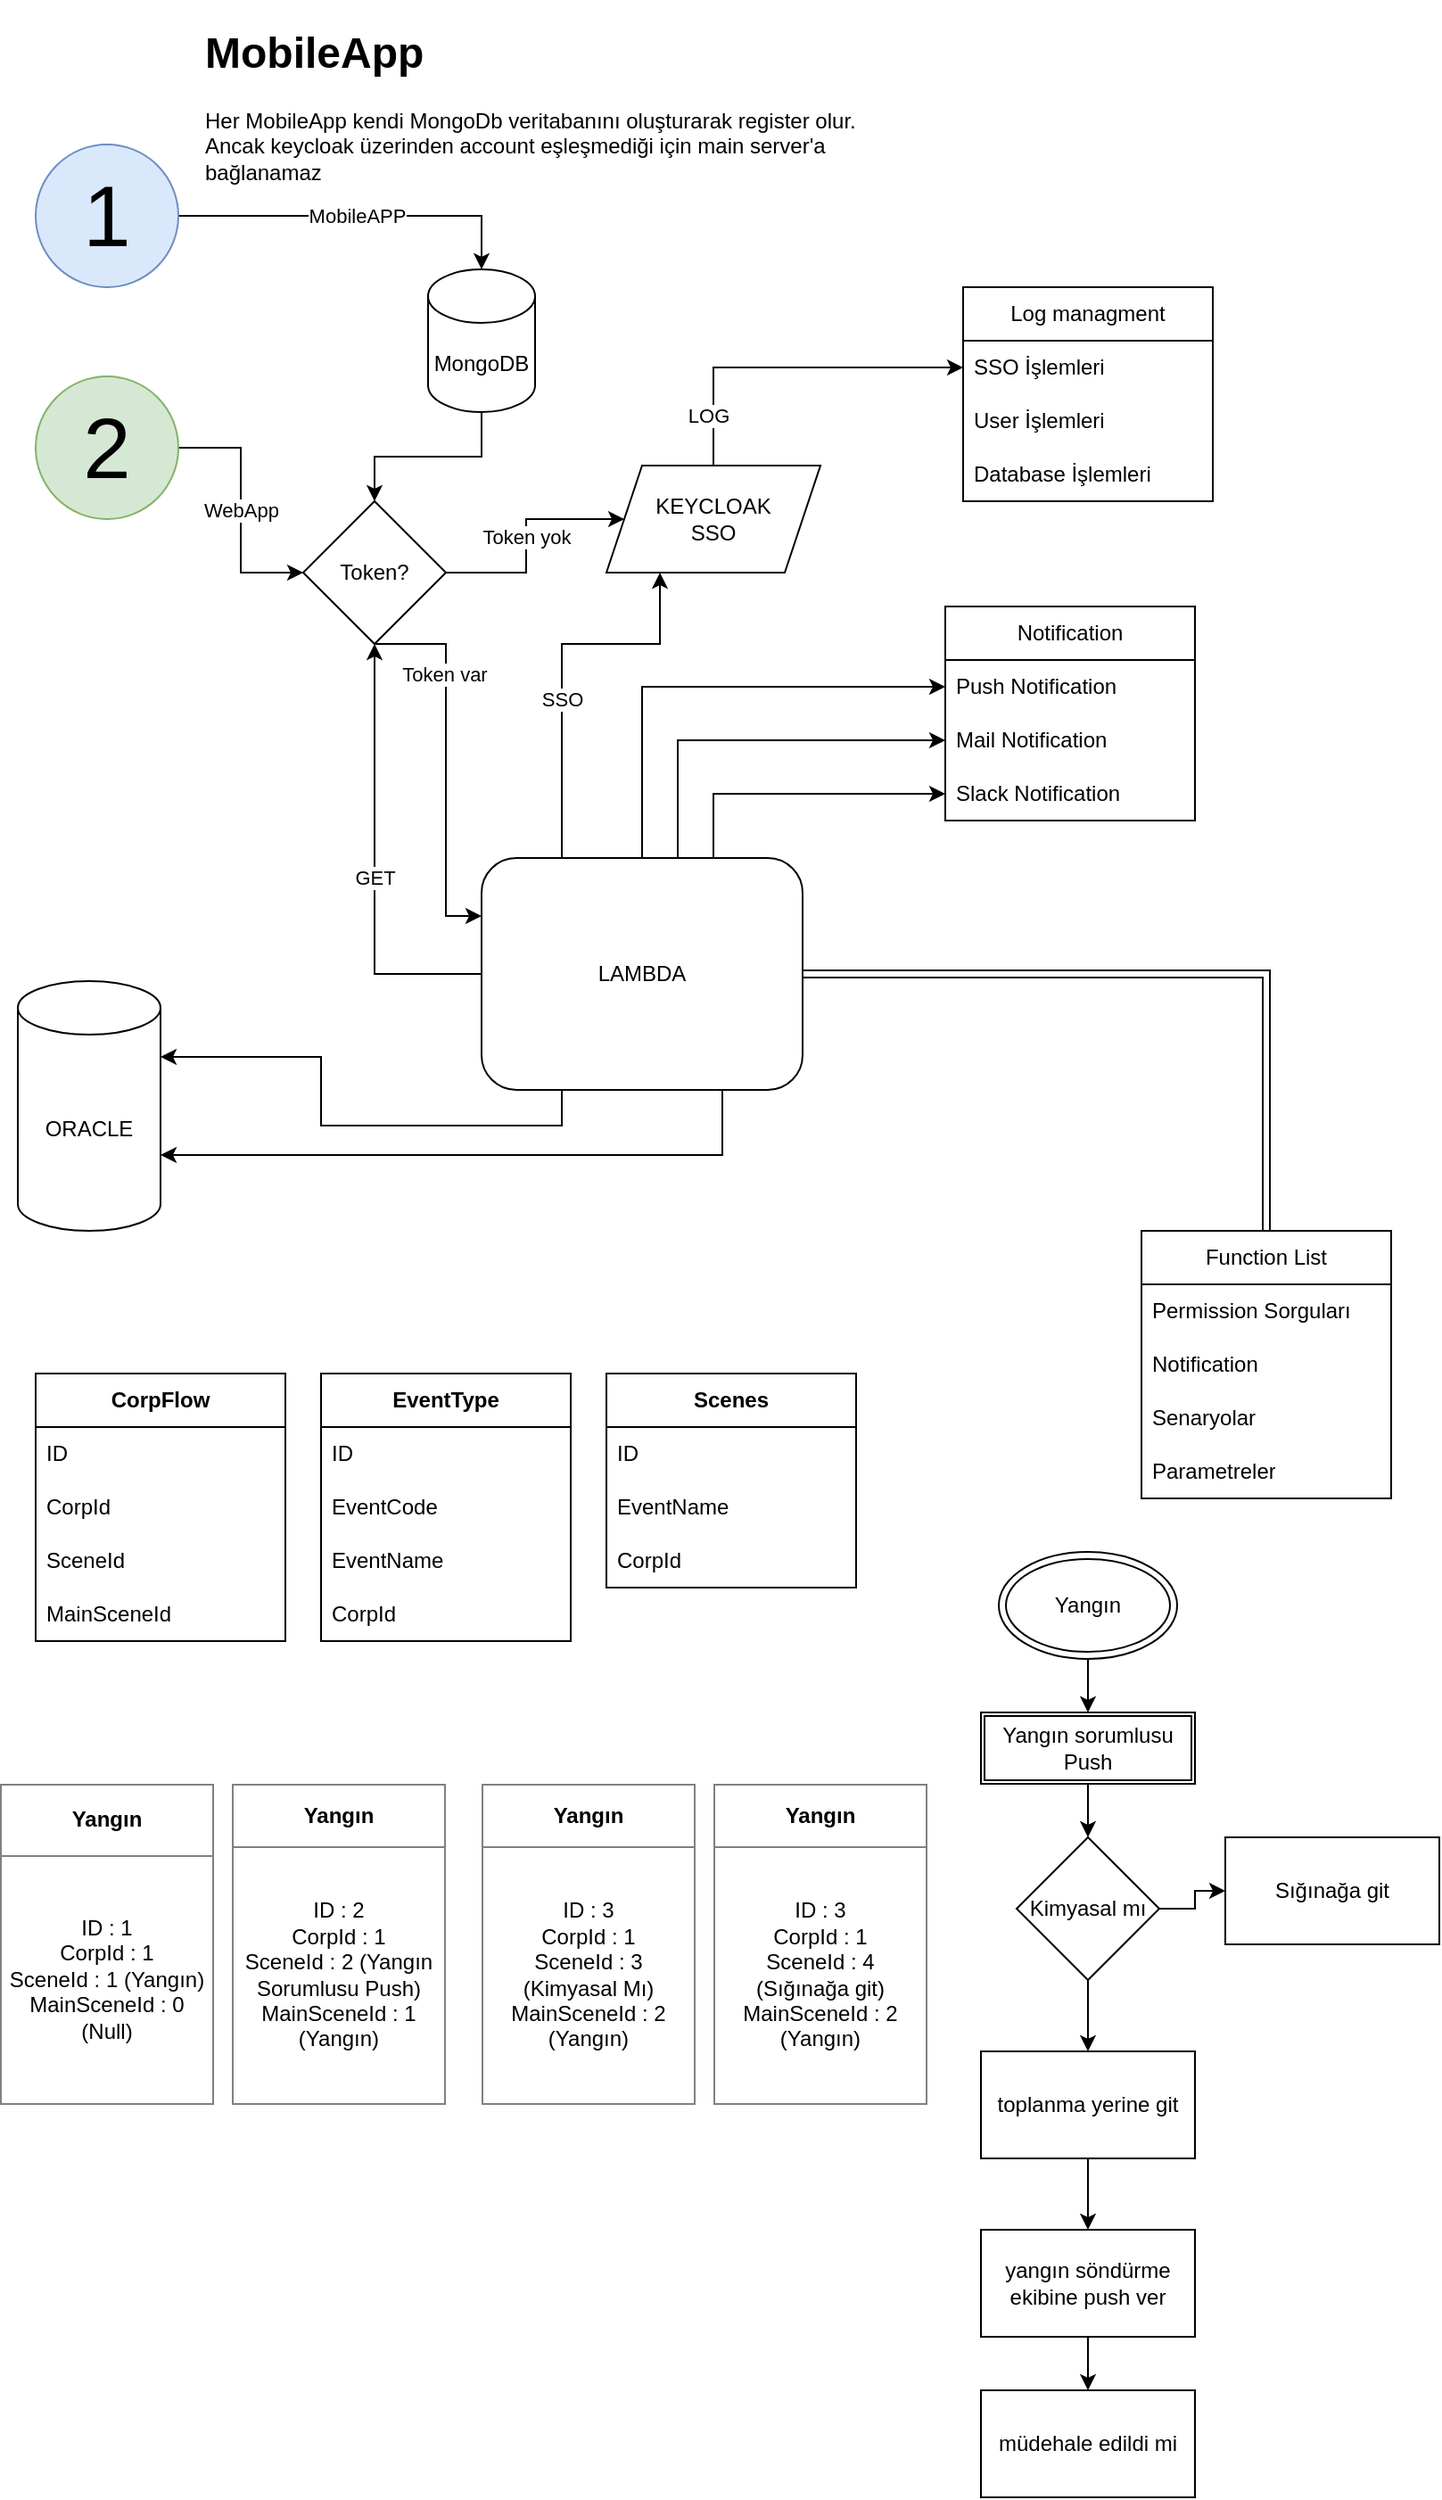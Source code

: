<mxfile version="21.1.5" type="github">
  <diagram id="C5RBs43oDa-KdzZeNtuy" name="Page-1">
    <mxGraphModel dx="1434" dy="749" grid="1" gridSize="10" guides="1" tooltips="1" connect="1" arrows="1" fold="1" page="1" pageScale="1" pageWidth="827" pageHeight="1169" math="0" shadow="0">
      <root>
        <mxCell id="WIyWlLk6GJQsqaUBKTNV-0" />
        <mxCell id="WIyWlLk6GJQsqaUBKTNV-1" parent="WIyWlLk6GJQsqaUBKTNV-0" />
        <mxCell id="HdJTnQoszHruhpzJ2h9A-5" value="MobileAPP" style="edgeStyle=orthogonalEdgeStyle;rounded=0;orthogonalLoop=1;jettySize=auto;html=1;entryX=0.5;entryY=0;entryDx=0;entryDy=0;entryPerimeter=0;" edge="1" parent="WIyWlLk6GJQsqaUBKTNV-1" source="HdJTnQoszHruhpzJ2h9A-1" target="HdJTnQoszHruhpzJ2h9A-15">
          <mxGeometry relative="1" as="geometry">
            <mxPoint x="290" y="161" as="targetPoint" />
          </mxGeometry>
        </mxCell>
        <mxCell id="HdJTnQoszHruhpzJ2h9A-1" value="&lt;font style=&quot;font-size: 48px;&quot;&gt;1&lt;/font&gt;" style="ellipse;whiteSpace=wrap;html=1;aspect=fixed;fillColor=#dae8fc;strokeColor=#6c8ebf;" vertex="1" parent="WIyWlLk6GJQsqaUBKTNV-1">
          <mxGeometry x="40" y="111" width="80" height="80" as="geometry" />
        </mxCell>
        <mxCell id="HdJTnQoszHruhpzJ2h9A-4" value="WebApp" style="edgeStyle=orthogonalEdgeStyle;rounded=0;orthogonalLoop=1;jettySize=auto;html=1;" edge="1" parent="WIyWlLk6GJQsqaUBKTNV-1" source="HdJTnQoszHruhpzJ2h9A-2" target="HdJTnQoszHruhpzJ2h9A-38">
          <mxGeometry relative="1" as="geometry">
            <mxPoint x="230" y="351" as="targetPoint" />
          </mxGeometry>
        </mxCell>
        <mxCell id="HdJTnQoszHruhpzJ2h9A-2" value="&lt;font style=&quot;font-size: 48px;&quot;&gt;2&lt;/font&gt;" style="ellipse;whiteSpace=wrap;html=1;aspect=fixed;fillColor=#d5e8d4;strokeColor=#82b366;" vertex="1" parent="WIyWlLk6GJQsqaUBKTNV-1">
          <mxGeometry x="40" y="241" width="80" height="80" as="geometry" />
        </mxCell>
        <mxCell id="HdJTnQoszHruhpzJ2h9A-22" style="edgeStyle=orthogonalEdgeStyle;rounded=0;orthogonalLoop=1;jettySize=auto;html=1;entryX=0.5;entryY=0;entryDx=0;entryDy=0;" edge="1" parent="WIyWlLk6GJQsqaUBKTNV-1" source="HdJTnQoszHruhpzJ2h9A-15" target="HdJTnQoszHruhpzJ2h9A-38">
          <mxGeometry relative="1" as="geometry">
            <mxPoint x="430" y="191" as="targetPoint" />
          </mxGeometry>
        </mxCell>
        <mxCell id="HdJTnQoszHruhpzJ2h9A-15" value="MongoDB" style="shape=cylinder3;whiteSpace=wrap;html=1;boundedLbl=1;backgroundOutline=1;size=15;" vertex="1" parent="WIyWlLk6GJQsqaUBKTNV-1">
          <mxGeometry x="260" y="181" width="60" height="80" as="geometry" />
        </mxCell>
        <mxCell id="HdJTnQoszHruhpzJ2h9A-62" style="edgeStyle=orthogonalEdgeStyle;rounded=0;orthogonalLoop=1;jettySize=auto;html=1;entryX=0;entryY=0.5;entryDx=0;entryDy=0;" edge="1" parent="WIyWlLk6GJQsqaUBKTNV-1" source="HdJTnQoszHruhpzJ2h9A-17" target="HdJTnQoszHruhpzJ2h9A-59">
          <mxGeometry relative="1" as="geometry" />
        </mxCell>
        <mxCell id="HdJTnQoszHruhpzJ2h9A-63" value="LOG" style="edgeLabel;html=1;align=center;verticalAlign=middle;resizable=0;points=[];" vertex="1" connectable="0" parent="HdJTnQoszHruhpzJ2h9A-62">
          <mxGeometry x="-0.707" y="3" relative="1" as="geometry">
            <mxPoint as="offset" />
          </mxGeometry>
        </mxCell>
        <mxCell id="HdJTnQoszHruhpzJ2h9A-17" value="KEYCLOAK &lt;br&gt;SSO" style="shape=parallelogram;perimeter=parallelogramPerimeter;whiteSpace=wrap;html=1;fixedSize=1;" vertex="1" parent="WIyWlLk6GJQsqaUBKTNV-1">
          <mxGeometry x="360" y="291" width="120" height="60" as="geometry" />
        </mxCell>
        <mxCell id="HdJTnQoszHruhpzJ2h9A-21" value="&lt;h1&gt;MobileApp&lt;/h1&gt;&lt;p&gt;Her MobileApp kendi MongoDb veritabanını oluşturarak register olur. Ancak keycloak üzerinden account eşleşmediği için main server&#39;a bağlanamaz&lt;/p&gt;" style="text;html=1;strokeColor=none;fillColor=none;spacing=5;spacingTop=-20;whiteSpace=wrap;overflow=hidden;rounded=0;" vertex="1" parent="WIyWlLk6GJQsqaUBKTNV-1">
          <mxGeometry x="130" y="40" width="390" height="100" as="geometry" />
        </mxCell>
        <mxCell id="HdJTnQoszHruhpzJ2h9A-42" style="edgeStyle=orthogonalEdgeStyle;rounded=0;orthogonalLoop=1;jettySize=auto;html=1;entryX=0.25;entryY=1;entryDx=0;entryDy=0;exitX=0.25;exitY=0;exitDx=0;exitDy=0;" edge="1" parent="WIyWlLk6GJQsqaUBKTNV-1" source="HdJTnQoszHruhpzJ2h9A-24" target="HdJTnQoszHruhpzJ2h9A-17">
          <mxGeometry relative="1" as="geometry">
            <Array as="points">
              <mxPoint x="335" y="391" />
              <mxPoint x="390" y="391" />
            </Array>
          </mxGeometry>
        </mxCell>
        <mxCell id="HdJTnQoszHruhpzJ2h9A-46" value="SSO" style="edgeLabel;html=1;align=center;verticalAlign=middle;resizable=0;points=[];" vertex="1" connectable="0" parent="HdJTnQoszHruhpzJ2h9A-42">
          <mxGeometry x="-0.182" y="-1" relative="1" as="geometry">
            <mxPoint x="-1" y="-1" as="offset" />
          </mxGeometry>
        </mxCell>
        <mxCell id="HdJTnQoszHruhpzJ2h9A-87" style="edgeStyle=orthogonalEdgeStyle;rounded=0;orthogonalLoop=1;jettySize=auto;html=1;" edge="1" parent="WIyWlLk6GJQsqaUBKTNV-1" source="HdJTnQoszHruhpzJ2h9A-24" target="HdJTnQoszHruhpzJ2h9A-83">
          <mxGeometry relative="1" as="geometry">
            <Array as="points">
              <mxPoint x="400" y="445" />
            </Array>
          </mxGeometry>
        </mxCell>
        <mxCell id="HdJTnQoszHruhpzJ2h9A-93" style="edgeStyle=orthogonalEdgeStyle;rounded=0;orthogonalLoop=1;jettySize=auto;html=1;entryX=0.5;entryY=1;entryDx=0;entryDy=0;" edge="1" parent="WIyWlLk6GJQsqaUBKTNV-1" source="HdJTnQoszHruhpzJ2h9A-24" target="HdJTnQoszHruhpzJ2h9A-38">
          <mxGeometry relative="1" as="geometry">
            <mxPoint x="230" y="400" as="targetPoint" />
          </mxGeometry>
        </mxCell>
        <mxCell id="HdJTnQoszHruhpzJ2h9A-94" value="GET" style="edgeLabel;html=1;align=center;verticalAlign=middle;resizable=0;points=[];" vertex="1" connectable="0" parent="HdJTnQoszHruhpzJ2h9A-93">
          <mxGeometry x="-0.068" relative="1" as="geometry">
            <mxPoint as="offset" />
          </mxGeometry>
        </mxCell>
        <mxCell id="HdJTnQoszHruhpzJ2h9A-95" style="edgeStyle=orthogonalEdgeStyle;rounded=0;orthogonalLoop=1;jettySize=auto;html=1;exitX=0.25;exitY=1;exitDx=0;exitDy=0;entryX=1;entryY=0;entryDx=0;entryDy=42.5;entryPerimeter=0;" edge="1" parent="WIyWlLk6GJQsqaUBKTNV-1" source="HdJTnQoszHruhpzJ2h9A-24" target="HdJTnQoszHruhpzJ2h9A-29">
          <mxGeometry relative="1" as="geometry" />
        </mxCell>
        <mxCell id="HdJTnQoszHruhpzJ2h9A-96" style="edgeStyle=orthogonalEdgeStyle;rounded=0;orthogonalLoop=1;jettySize=auto;html=1;exitX=0.75;exitY=1;exitDx=0;exitDy=0;entryX=1;entryY=0;entryDx=0;entryDy=97.5;entryPerimeter=0;" edge="1" parent="WIyWlLk6GJQsqaUBKTNV-1" source="HdJTnQoszHruhpzJ2h9A-24" target="HdJTnQoszHruhpzJ2h9A-29">
          <mxGeometry relative="1" as="geometry" />
        </mxCell>
        <mxCell id="HdJTnQoszHruhpzJ2h9A-99" style="edgeStyle=orthogonalEdgeStyle;rounded=0;orthogonalLoop=1;jettySize=auto;html=1;exitX=0.5;exitY=0;exitDx=0;exitDy=0;entryX=0;entryY=0.5;entryDx=0;entryDy=0;" edge="1" parent="WIyWlLk6GJQsqaUBKTNV-1" source="HdJTnQoszHruhpzJ2h9A-24" target="HdJTnQoszHruhpzJ2h9A-82">
          <mxGeometry relative="1" as="geometry" />
        </mxCell>
        <mxCell id="HdJTnQoszHruhpzJ2h9A-100" style="edgeStyle=orthogonalEdgeStyle;rounded=0;orthogonalLoop=1;jettySize=auto;html=1;exitX=0.75;exitY=0;exitDx=0;exitDy=0;entryX=0;entryY=0.5;entryDx=0;entryDy=0;" edge="1" parent="WIyWlLk6GJQsqaUBKTNV-1" source="HdJTnQoszHruhpzJ2h9A-24" target="HdJTnQoszHruhpzJ2h9A-84">
          <mxGeometry relative="1" as="geometry">
            <Array as="points">
              <mxPoint x="420" y="511" />
              <mxPoint x="420" y="475" />
            </Array>
          </mxGeometry>
        </mxCell>
        <mxCell id="HdJTnQoszHruhpzJ2h9A-101" style="edgeStyle=orthogonalEdgeStyle;rounded=0;orthogonalLoop=1;jettySize=auto;html=1;exitX=1;exitY=0.5;exitDx=0;exitDy=0;entryX=0.5;entryY=0;entryDx=0;entryDy=0;shape=link;" edge="1" parent="WIyWlLk6GJQsqaUBKTNV-1" source="HdJTnQoszHruhpzJ2h9A-24" target="HdJTnQoszHruhpzJ2h9A-69">
          <mxGeometry relative="1" as="geometry" />
        </mxCell>
        <mxCell id="HdJTnQoszHruhpzJ2h9A-24" value="LAMBDA" style="rounded=1;whiteSpace=wrap;html=1;" vertex="1" parent="WIyWlLk6GJQsqaUBKTNV-1">
          <mxGeometry x="290" y="511" width="180" height="130" as="geometry" />
        </mxCell>
        <mxCell id="HdJTnQoszHruhpzJ2h9A-29" value="ORACLE" style="shape=cylinder3;whiteSpace=wrap;html=1;boundedLbl=1;backgroundOutline=1;size=15;" vertex="1" parent="WIyWlLk6GJQsqaUBKTNV-1">
          <mxGeometry x="30" y="580" width="80" height="140" as="geometry" />
        </mxCell>
        <mxCell id="HdJTnQoszHruhpzJ2h9A-39" value="Token yok" style="edgeStyle=orthogonalEdgeStyle;rounded=0;orthogonalLoop=1;jettySize=auto;html=1;entryX=0;entryY=0.5;entryDx=0;entryDy=0;" edge="1" parent="WIyWlLk6GJQsqaUBKTNV-1" source="HdJTnQoszHruhpzJ2h9A-38" target="HdJTnQoszHruhpzJ2h9A-17">
          <mxGeometry relative="1" as="geometry" />
        </mxCell>
        <mxCell id="HdJTnQoszHruhpzJ2h9A-79" style="edgeStyle=orthogonalEdgeStyle;rounded=0;orthogonalLoop=1;jettySize=auto;html=1;exitX=0.5;exitY=1;exitDx=0;exitDy=0;entryX=0;entryY=0.25;entryDx=0;entryDy=0;" edge="1" parent="WIyWlLk6GJQsqaUBKTNV-1" source="HdJTnQoszHruhpzJ2h9A-38" target="HdJTnQoszHruhpzJ2h9A-24">
          <mxGeometry relative="1" as="geometry">
            <Array as="points">
              <mxPoint x="270" y="391" />
              <mxPoint x="270" y="544" />
            </Array>
          </mxGeometry>
        </mxCell>
        <mxCell id="HdJTnQoszHruhpzJ2h9A-80" value="Token var" style="edgeLabel;html=1;align=center;verticalAlign=middle;resizable=0;points=[];" vertex="1" connectable="0" parent="HdJTnQoszHruhpzJ2h9A-79">
          <mxGeometry x="-0.464" y="-1" relative="1" as="geometry">
            <mxPoint as="offset" />
          </mxGeometry>
        </mxCell>
        <mxCell id="HdJTnQoszHruhpzJ2h9A-38" value="Token?" style="rhombus;whiteSpace=wrap;html=1;" vertex="1" parent="WIyWlLk6GJQsqaUBKTNV-1">
          <mxGeometry x="190" y="311" width="80" height="80" as="geometry" />
        </mxCell>
        <mxCell id="HdJTnQoszHruhpzJ2h9A-58" value="Log managment" style="swimlane;fontStyle=0;childLayout=stackLayout;horizontal=1;startSize=30;horizontalStack=0;resizeParent=1;resizeParentMax=0;resizeLast=0;collapsible=1;marginBottom=0;whiteSpace=wrap;html=1;" vertex="1" parent="WIyWlLk6GJQsqaUBKTNV-1">
          <mxGeometry x="560" y="191" width="140" height="120" as="geometry" />
        </mxCell>
        <mxCell id="HdJTnQoszHruhpzJ2h9A-59" value="SSO İşlemleri" style="text;strokeColor=none;fillColor=none;align=left;verticalAlign=middle;spacingLeft=4;spacingRight=4;overflow=hidden;points=[[0,0.5],[1,0.5]];portConstraint=eastwest;rotatable=0;whiteSpace=wrap;html=1;" vertex="1" parent="HdJTnQoszHruhpzJ2h9A-58">
          <mxGeometry y="30" width="140" height="30" as="geometry" />
        </mxCell>
        <mxCell id="HdJTnQoszHruhpzJ2h9A-60" value="User İşlemleri" style="text;strokeColor=none;fillColor=none;align=left;verticalAlign=middle;spacingLeft=4;spacingRight=4;overflow=hidden;points=[[0,0.5],[1,0.5]];portConstraint=eastwest;rotatable=0;whiteSpace=wrap;html=1;" vertex="1" parent="HdJTnQoszHruhpzJ2h9A-58">
          <mxGeometry y="60" width="140" height="30" as="geometry" />
        </mxCell>
        <mxCell id="HdJTnQoszHruhpzJ2h9A-61" value="Database İşlemleri" style="text;strokeColor=none;fillColor=none;align=left;verticalAlign=middle;spacingLeft=4;spacingRight=4;overflow=hidden;points=[[0,0.5],[1,0.5]];portConstraint=eastwest;rotatable=0;whiteSpace=wrap;html=1;" vertex="1" parent="HdJTnQoszHruhpzJ2h9A-58">
          <mxGeometry y="90" width="140" height="30" as="geometry" />
        </mxCell>
        <mxCell id="HdJTnQoszHruhpzJ2h9A-69" value="Function List" style="swimlane;fontStyle=0;childLayout=stackLayout;horizontal=1;startSize=30;horizontalStack=0;resizeParent=1;resizeParentMax=0;resizeLast=0;collapsible=1;marginBottom=0;whiteSpace=wrap;html=1;" vertex="1" parent="WIyWlLk6GJQsqaUBKTNV-1">
          <mxGeometry x="660" y="720" width="140" height="150" as="geometry">
            <mxRectangle x="660" y="720" width="110" height="30" as="alternateBounds" />
          </mxGeometry>
        </mxCell>
        <mxCell id="HdJTnQoszHruhpzJ2h9A-70" value="Permission Sorguları" style="text;strokeColor=none;fillColor=none;align=left;verticalAlign=middle;spacingLeft=4;spacingRight=4;overflow=hidden;points=[[0,0.5],[1,0.5]];portConstraint=eastwest;rotatable=0;whiteSpace=wrap;html=1;" vertex="1" parent="HdJTnQoszHruhpzJ2h9A-69">
          <mxGeometry y="30" width="140" height="30" as="geometry" />
        </mxCell>
        <mxCell id="HdJTnQoszHruhpzJ2h9A-71" value="Notification&amp;nbsp;" style="text;strokeColor=none;fillColor=none;align=left;verticalAlign=middle;spacingLeft=4;spacingRight=4;overflow=hidden;points=[[0,0.5],[1,0.5]];portConstraint=eastwest;rotatable=0;whiteSpace=wrap;html=1;" vertex="1" parent="HdJTnQoszHruhpzJ2h9A-69">
          <mxGeometry y="60" width="140" height="30" as="geometry" />
        </mxCell>
        <mxCell id="HdJTnQoszHruhpzJ2h9A-72" value="Senaryolar" style="text;strokeColor=none;fillColor=none;align=left;verticalAlign=middle;spacingLeft=4;spacingRight=4;overflow=hidden;points=[[0,0.5],[1,0.5]];portConstraint=eastwest;rotatable=0;whiteSpace=wrap;html=1;" vertex="1" parent="HdJTnQoszHruhpzJ2h9A-69">
          <mxGeometry y="90" width="140" height="30" as="geometry" />
        </mxCell>
        <mxCell id="HdJTnQoszHruhpzJ2h9A-102" value="Parametreler" style="text;strokeColor=none;fillColor=none;align=left;verticalAlign=middle;spacingLeft=4;spacingRight=4;overflow=hidden;points=[[0,0.5],[1,0.5]];portConstraint=eastwest;rotatable=0;whiteSpace=wrap;html=1;" vertex="1" parent="HdJTnQoszHruhpzJ2h9A-69">
          <mxGeometry y="120" width="140" height="30" as="geometry" />
        </mxCell>
        <mxCell id="HdJTnQoszHruhpzJ2h9A-81" value="Notification" style="swimlane;fontStyle=0;childLayout=stackLayout;horizontal=1;startSize=30;horizontalStack=0;resizeParent=1;resizeParentMax=0;resizeLast=0;collapsible=1;marginBottom=0;whiteSpace=wrap;html=1;" vertex="1" parent="WIyWlLk6GJQsqaUBKTNV-1">
          <mxGeometry x="550" y="370" width="140" height="120" as="geometry" />
        </mxCell>
        <mxCell id="HdJTnQoszHruhpzJ2h9A-82" value="Push Notification" style="text;strokeColor=none;fillColor=none;align=left;verticalAlign=middle;spacingLeft=4;spacingRight=4;overflow=hidden;points=[[0,0.5],[1,0.5]];portConstraint=eastwest;rotatable=0;whiteSpace=wrap;html=1;" vertex="1" parent="HdJTnQoszHruhpzJ2h9A-81">
          <mxGeometry y="30" width="140" height="30" as="geometry" />
        </mxCell>
        <mxCell id="HdJTnQoszHruhpzJ2h9A-83" value="Mail Notification" style="text;strokeColor=none;fillColor=none;align=left;verticalAlign=middle;spacingLeft=4;spacingRight=4;overflow=hidden;points=[[0,0.5],[1,0.5]];portConstraint=eastwest;rotatable=0;whiteSpace=wrap;html=1;" vertex="1" parent="HdJTnQoszHruhpzJ2h9A-81">
          <mxGeometry y="60" width="140" height="30" as="geometry" />
        </mxCell>
        <mxCell id="HdJTnQoszHruhpzJ2h9A-84" value="Slack Notification" style="text;strokeColor=none;fillColor=none;align=left;verticalAlign=middle;spacingLeft=4;spacingRight=4;overflow=hidden;points=[[0,0.5],[1,0.5]];portConstraint=eastwest;rotatable=0;whiteSpace=wrap;html=1;" vertex="1" parent="HdJTnQoszHruhpzJ2h9A-81">
          <mxGeometry y="90" width="140" height="30" as="geometry" />
        </mxCell>
        <mxCell id="HdJTnQoszHruhpzJ2h9A-104" value="CorpFlow" style="swimlane;fontStyle=1;childLayout=stackLayout;horizontal=1;startSize=30;horizontalStack=0;resizeParent=1;resizeParentMax=0;resizeLast=0;collapsible=1;marginBottom=0;whiteSpace=wrap;html=1;" vertex="1" parent="WIyWlLk6GJQsqaUBKTNV-1">
          <mxGeometry x="40" y="800" width="140" height="150" as="geometry" />
        </mxCell>
        <mxCell id="HdJTnQoszHruhpzJ2h9A-105" value="ID" style="text;strokeColor=none;fillColor=none;align=left;verticalAlign=middle;spacingLeft=4;spacingRight=4;overflow=hidden;points=[[0,0.5],[1,0.5]];portConstraint=eastwest;rotatable=0;whiteSpace=wrap;html=1;" vertex="1" parent="HdJTnQoszHruhpzJ2h9A-104">
          <mxGeometry y="30" width="140" height="30" as="geometry" />
        </mxCell>
        <mxCell id="HdJTnQoszHruhpzJ2h9A-106" value="CorpId" style="text;strokeColor=none;fillColor=none;align=left;verticalAlign=middle;spacingLeft=4;spacingRight=4;overflow=hidden;points=[[0,0.5],[1,0.5]];portConstraint=eastwest;rotatable=0;whiteSpace=wrap;html=1;" vertex="1" parent="HdJTnQoszHruhpzJ2h9A-104">
          <mxGeometry y="60" width="140" height="30" as="geometry" />
        </mxCell>
        <mxCell id="HdJTnQoszHruhpzJ2h9A-107" value="SceneId" style="text;strokeColor=none;fillColor=none;align=left;verticalAlign=middle;spacingLeft=4;spacingRight=4;overflow=hidden;points=[[0,0.5],[1,0.5]];portConstraint=eastwest;rotatable=0;whiteSpace=wrap;html=1;" vertex="1" parent="HdJTnQoszHruhpzJ2h9A-104">
          <mxGeometry y="90" width="140" height="30" as="geometry" />
        </mxCell>
        <mxCell id="HdJTnQoszHruhpzJ2h9A-108" value="MainSceneId" style="text;strokeColor=none;fillColor=none;align=left;verticalAlign=middle;spacingLeft=4;spacingRight=4;overflow=hidden;points=[[0,0.5],[1,0.5]];portConstraint=eastwest;rotatable=0;whiteSpace=wrap;html=1;fontStyle=0" vertex="1" parent="HdJTnQoszHruhpzJ2h9A-104">
          <mxGeometry y="120" width="140" height="30" as="geometry" />
        </mxCell>
        <mxCell id="HdJTnQoszHruhpzJ2h9A-109" value="EventType" style="swimlane;fontStyle=1;childLayout=stackLayout;horizontal=1;startSize=30;horizontalStack=0;resizeParent=1;resizeParentMax=0;resizeLast=0;collapsible=1;marginBottom=0;whiteSpace=wrap;html=1;" vertex="1" parent="WIyWlLk6GJQsqaUBKTNV-1">
          <mxGeometry x="200" y="800" width="140" height="150" as="geometry" />
        </mxCell>
        <mxCell id="HdJTnQoszHruhpzJ2h9A-110" value="ID" style="text;strokeColor=none;fillColor=none;align=left;verticalAlign=middle;spacingLeft=4;spacingRight=4;overflow=hidden;points=[[0,0.5],[1,0.5]];portConstraint=eastwest;rotatable=0;whiteSpace=wrap;html=1;" vertex="1" parent="HdJTnQoszHruhpzJ2h9A-109">
          <mxGeometry y="30" width="140" height="30" as="geometry" />
        </mxCell>
        <mxCell id="HdJTnQoszHruhpzJ2h9A-111" value="EventCode" style="text;strokeColor=none;fillColor=none;align=left;verticalAlign=middle;spacingLeft=4;spacingRight=4;overflow=hidden;points=[[0,0.5],[1,0.5]];portConstraint=eastwest;rotatable=0;whiteSpace=wrap;html=1;" vertex="1" parent="HdJTnQoszHruhpzJ2h9A-109">
          <mxGeometry y="60" width="140" height="30" as="geometry" />
        </mxCell>
        <mxCell id="HdJTnQoszHruhpzJ2h9A-112" value="EventName" style="text;strokeColor=none;fillColor=none;align=left;verticalAlign=middle;spacingLeft=4;spacingRight=4;overflow=hidden;points=[[0,0.5],[1,0.5]];portConstraint=eastwest;rotatable=0;whiteSpace=wrap;html=1;" vertex="1" parent="HdJTnQoszHruhpzJ2h9A-109">
          <mxGeometry y="90" width="140" height="30" as="geometry" />
        </mxCell>
        <mxCell id="HdJTnQoszHruhpzJ2h9A-113" value="CorpId" style="text;strokeColor=none;fillColor=none;align=left;verticalAlign=middle;spacingLeft=4;spacingRight=4;overflow=hidden;points=[[0,0.5],[1,0.5]];portConstraint=eastwest;rotatable=0;whiteSpace=wrap;html=1;fontStyle=0" vertex="1" parent="HdJTnQoszHruhpzJ2h9A-109">
          <mxGeometry y="120" width="140" height="30" as="geometry" />
        </mxCell>
        <mxCell id="HdJTnQoszHruhpzJ2h9A-114" value="Scenes" style="swimlane;fontStyle=1;childLayout=stackLayout;horizontal=1;startSize=30;horizontalStack=0;resizeParent=1;resizeParentMax=0;resizeLast=0;collapsible=1;marginBottom=0;whiteSpace=wrap;html=1;" vertex="1" parent="WIyWlLk6GJQsqaUBKTNV-1">
          <mxGeometry x="360" y="800" width="140" height="120" as="geometry" />
        </mxCell>
        <mxCell id="HdJTnQoszHruhpzJ2h9A-115" value="ID" style="text;strokeColor=none;fillColor=none;align=left;verticalAlign=middle;spacingLeft=4;spacingRight=4;overflow=hidden;points=[[0,0.5],[1,0.5]];portConstraint=eastwest;rotatable=0;whiteSpace=wrap;html=1;" vertex="1" parent="HdJTnQoszHruhpzJ2h9A-114">
          <mxGeometry y="30" width="140" height="30" as="geometry" />
        </mxCell>
        <mxCell id="HdJTnQoszHruhpzJ2h9A-117" value="EventName" style="text;strokeColor=none;fillColor=none;align=left;verticalAlign=middle;spacingLeft=4;spacingRight=4;overflow=hidden;points=[[0,0.5],[1,0.5]];portConstraint=eastwest;rotatable=0;whiteSpace=wrap;html=1;" vertex="1" parent="HdJTnQoszHruhpzJ2h9A-114">
          <mxGeometry y="60" width="140" height="30" as="geometry" />
        </mxCell>
        <mxCell id="HdJTnQoszHruhpzJ2h9A-118" value="CorpId" style="text;strokeColor=none;fillColor=none;align=left;verticalAlign=middle;spacingLeft=4;spacingRight=4;overflow=hidden;points=[[0,0.5],[1,0.5]];portConstraint=eastwest;rotatable=0;whiteSpace=wrap;html=1;fontStyle=0" vertex="1" parent="HdJTnQoszHruhpzJ2h9A-114">
          <mxGeometry y="90" width="140" height="30" as="geometry" />
        </mxCell>
        <mxCell id="HdJTnQoszHruhpzJ2h9A-122" style="edgeStyle=orthogonalEdgeStyle;rounded=0;orthogonalLoop=1;jettySize=auto;html=1;exitX=0.5;exitY=1;exitDx=0;exitDy=0;entryX=0.5;entryY=0;entryDx=0;entryDy=0;" edge="1" parent="WIyWlLk6GJQsqaUBKTNV-1" source="HdJTnQoszHruhpzJ2h9A-119" target="HdJTnQoszHruhpzJ2h9A-120">
          <mxGeometry relative="1" as="geometry" />
        </mxCell>
        <mxCell id="HdJTnQoszHruhpzJ2h9A-119" value="Yangın" style="ellipse;shape=doubleEllipse;whiteSpace=wrap;html=1;" vertex="1" parent="WIyWlLk6GJQsqaUBKTNV-1">
          <mxGeometry x="580" y="900" width="100" height="60" as="geometry" />
        </mxCell>
        <mxCell id="HdJTnQoszHruhpzJ2h9A-127" value="" style="edgeStyle=orthogonalEdgeStyle;rounded=0;orthogonalLoop=1;jettySize=auto;html=1;" edge="1" parent="WIyWlLk6GJQsqaUBKTNV-1" source="HdJTnQoszHruhpzJ2h9A-120" target="HdJTnQoszHruhpzJ2h9A-126">
          <mxGeometry relative="1" as="geometry" />
        </mxCell>
        <mxCell id="HdJTnQoszHruhpzJ2h9A-120" value="Yangın sorumlusu Push" style="shape=ext;double=1;rounded=0;whiteSpace=wrap;html=1;" vertex="1" parent="WIyWlLk6GJQsqaUBKTNV-1">
          <mxGeometry x="570" y="990" width="120" height="40" as="geometry" />
        </mxCell>
        <mxCell id="HdJTnQoszHruhpzJ2h9A-129" value="" style="edgeStyle=orthogonalEdgeStyle;rounded=0;orthogonalLoop=1;jettySize=auto;html=1;" edge="1" parent="WIyWlLk6GJQsqaUBKTNV-1" source="HdJTnQoszHruhpzJ2h9A-126" target="HdJTnQoszHruhpzJ2h9A-128">
          <mxGeometry relative="1" as="geometry" />
        </mxCell>
        <mxCell id="HdJTnQoszHruhpzJ2h9A-132" value="" style="edgeStyle=orthogonalEdgeStyle;rounded=0;orthogonalLoop=1;jettySize=auto;html=1;" edge="1" parent="WIyWlLk6GJQsqaUBKTNV-1" source="HdJTnQoszHruhpzJ2h9A-126" target="HdJTnQoszHruhpzJ2h9A-131">
          <mxGeometry relative="1" as="geometry" />
        </mxCell>
        <mxCell id="HdJTnQoszHruhpzJ2h9A-126" value="Kimyasal mı" style="rhombus;whiteSpace=wrap;html=1;rounded=0;" vertex="1" parent="WIyWlLk6GJQsqaUBKTNV-1">
          <mxGeometry x="590" y="1060" width="80" height="80" as="geometry" />
        </mxCell>
        <mxCell id="HdJTnQoszHruhpzJ2h9A-134" value="" style="edgeStyle=orthogonalEdgeStyle;rounded=0;orthogonalLoop=1;jettySize=auto;html=1;" edge="1" parent="WIyWlLk6GJQsqaUBKTNV-1" source="HdJTnQoszHruhpzJ2h9A-128" target="HdJTnQoszHruhpzJ2h9A-133">
          <mxGeometry relative="1" as="geometry" />
        </mxCell>
        <mxCell id="HdJTnQoszHruhpzJ2h9A-128" value="toplanma yerine git" style="whiteSpace=wrap;html=1;rounded=0;" vertex="1" parent="WIyWlLk6GJQsqaUBKTNV-1">
          <mxGeometry x="570" y="1180" width="120" height="60" as="geometry" />
        </mxCell>
        <mxCell id="HdJTnQoszHruhpzJ2h9A-131" value="Sığınağa git" style="whiteSpace=wrap;html=1;rounded=0;" vertex="1" parent="WIyWlLk6GJQsqaUBKTNV-1">
          <mxGeometry x="707" y="1060" width="120" height="60" as="geometry" />
        </mxCell>
        <mxCell id="HdJTnQoszHruhpzJ2h9A-136" value="" style="edgeStyle=orthogonalEdgeStyle;rounded=0;orthogonalLoop=1;jettySize=auto;html=1;" edge="1" parent="WIyWlLk6GJQsqaUBKTNV-1" source="HdJTnQoszHruhpzJ2h9A-133" target="HdJTnQoszHruhpzJ2h9A-135">
          <mxGeometry relative="1" as="geometry" />
        </mxCell>
        <mxCell id="HdJTnQoszHruhpzJ2h9A-133" value="yangın söndürme ekibine push ver" style="whiteSpace=wrap;html=1;rounded=0;" vertex="1" parent="WIyWlLk6GJQsqaUBKTNV-1">
          <mxGeometry x="570" y="1280" width="120" height="60" as="geometry" />
        </mxCell>
        <mxCell id="HdJTnQoszHruhpzJ2h9A-135" value="müdehale edildi mi" style="whiteSpace=wrap;html=1;rounded=0;" vertex="1" parent="WIyWlLk6GJQsqaUBKTNV-1">
          <mxGeometry x="570" y="1370" width="120" height="60" as="geometry" />
        </mxCell>
        <mxCell id="HdJTnQoszHruhpzJ2h9A-137" value="&lt;table border=&quot;1&quot; width=&quot;100%&quot; height=&quot;100%&quot; cellpadding=&quot;4&quot; style=&quot;width:100%;height:100%;border-collapse:collapse;&quot;&gt;&lt;tbody&gt;&lt;tr&gt;&lt;th align=&quot;center&quot;&gt;&lt;b&gt;Yangın&lt;/b&gt;&lt;/th&gt;&lt;/tr&gt;&lt;tr&gt;&lt;td align=&quot;center&quot;&gt;ID : 1&lt;br&gt;CorpId : 1&lt;br&gt;SceneId : 1 (Yangın)&lt;br&gt;MainSceneId : 0 (Null)&lt;/td&gt;&lt;/tr&gt;&lt;/tbody&gt;&lt;/table&gt;" style="text;html=1;whiteSpace=wrap;strokeColor=none;fillColor=none;overflow=fill;" vertex="1" parent="WIyWlLk6GJQsqaUBKTNV-1">
          <mxGeometry x="20" y="1030" width="120" height="180" as="geometry" />
        </mxCell>
        <mxCell id="HdJTnQoszHruhpzJ2h9A-138" value="&lt;table border=&quot;1&quot; width=&quot;100%&quot; height=&quot;100%&quot; cellpadding=&quot;4&quot; style=&quot;width:100%;height:100%;border-collapse:collapse;&quot;&gt;&lt;tbody&gt;&lt;tr&gt;&lt;th align=&quot;center&quot;&gt;&lt;b&gt;Yangın&lt;/b&gt;&lt;/th&gt;&lt;/tr&gt;&lt;tr&gt;&lt;td align=&quot;center&quot;&gt;ID : 2&lt;br&gt;CorpId : 1&lt;br&gt;SceneId : 2 (Yangın Sorumlusu Push)&lt;br&gt;MainSceneId : 1 (Yangın)&lt;/td&gt;&lt;/tr&gt;&lt;/tbody&gt;&lt;/table&gt;" style="text;html=1;whiteSpace=wrap;strokeColor=none;fillColor=none;overflow=fill;" vertex="1" parent="WIyWlLk6GJQsqaUBKTNV-1">
          <mxGeometry x="150" y="1030" width="120" height="180" as="geometry" />
        </mxCell>
        <mxCell id="HdJTnQoszHruhpzJ2h9A-143" value="&lt;table border=&quot;1&quot; width=&quot;100%&quot; height=&quot;100%&quot; cellpadding=&quot;4&quot; style=&quot;width:100%;height:100%;border-collapse:collapse;&quot;&gt;&lt;tbody&gt;&lt;tr&gt;&lt;th align=&quot;center&quot;&gt;&lt;b&gt;Yangın&lt;/b&gt;&lt;/th&gt;&lt;/tr&gt;&lt;tr&gt;&lt;td align=&quot;center&quot;&gt;ID : 3&lt;br&gt;CorpId : 1&lt;br&gt;SceneId : 3 (Kimyasal Mı)&lt;br&gt;MainSceneId : 2 (Yangın)&lt;/td&gt;&lt;/tr&gt;&lt;/tbody&gt;&lt;/table&gt;" style="text;html=1;whiteSpace=wrap;strokeColor=none;fillColor=none;overflow=fill;" vertex="1" parent="WIyWlLk6GJQsqaUBKTNV-1">
          <mxGeometry x="290" y="1030" width="120" height="180" as="geometry" />
        </mxCell>
        <mxCell id="HdJTnQoszHruhpzJ2h9A-144" value="&lt;table border=&quot;1&quot; width=&quot;100%&quot; height=&quot;100%&quot; cellpadding=&quot;4&quot; style=&quot;width:100%;height:100%;border-collapse:collapse;&quot;&gt;&lt;tbody&gt;&lt;tr&gt;&lt;th align=&quot;center&quot;&gt;&lt;b&gt;Yangın&lt;/b&gt;&lt;/th&gt;&lt;/tr&gt;&lt;tr&gt;&lt;td align=&quot;center&quot;&gt;ID : 3&lt;br&gt;CorpId : 1&lt;br&gt;SceneId : 4 (Sığınağa git)&lt;br&gt;MainSceneId : 2 (Yangın)&lt;/td&gt;&lt;/tr&gt;&lt;/tbody&gt;&lt;/table&gt;" style="text;html=1;whiteSpace=wrap;strokeColor=none;fillColor=none;overflow=fill;" vertex="1" parent="WIyWlLk6GJQsqaUBKTNV-1">
          <mxGeometry x="420" y="1030" width="120" height="180" as="geometry" />
        </mxCell>
      </root>
    </mxGraphModel>
  </diagram>
</mxfile>

